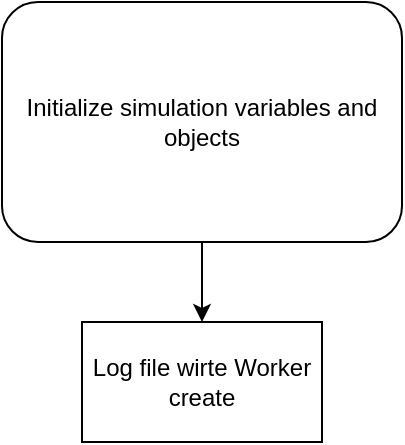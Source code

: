 <mxfile version="17.2.5" type="github">
  <diagram id="i7UeL2dxpoHIb5eq07b1" name="Page-1">
    <mxGraphModel dx="1038" dy="579" grid="1" gridSize="10" guides="1" tooltips="1" connect="1" arrows="1" fold="1" page="1" pageScale="1" pageWidth="850" pageHeight="1100" math="0" shadow="0">
      <root>
        <mxCell id="0" />
        <mxCell id="1" parent="0" />
        <mxCell id="Jo--H7N7lSJ-YBzdtMZu-5" value="" style="edgeStyle=orthogonalEdgeStyle;rounded=0;orthogonalLoop=1;jettySize=auto;html=1;" edge="1" parent="1" source="Jo--H7N7lSJ-YBzdtMZu-1" target="Jo--H7N7lSJ-YBzdtMZu-4">
          <mxGeometry relative="1" as="geometry" />
        </mxCell>
        <mxCell id="Jo--H7N7lSJ-YBzdtMZu-1" value="Initialize simulation variables and objects" style="rounded=1;whiteSpace=wrap;html=1;" vertex="1" parent="1">
          <mxGeometry x="312" y="100" width="200" height="120" as="geometry" />
        </mxCell>
        <mxCell id="Jo--H7N7lSJ-YBzdtMZu-4" value="Log file wirte Worker create" style="rounded=0;whiteSpace=wrap;html=1;" vertex="1" parent="1">
          <mxGeometry x="352" y="260" width="120" height="60" as="geometry" />
        </mxCell>
      </root>
    </mxGraphModel>
  </diagram>
</mxfile>
